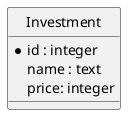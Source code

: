 @startuml
hide circle
skinparam linetype ortho
skinparam monochrome true

entity "Investment" as investiment {
  *id : integer
  name : text
  price: integer
}
@enduml
